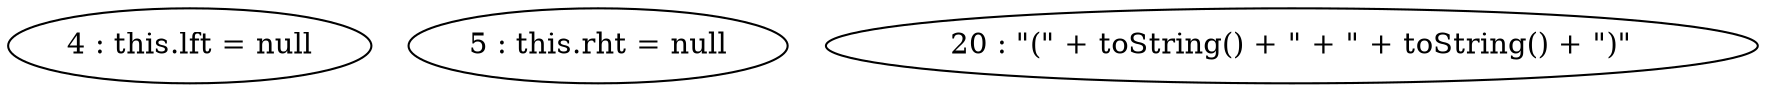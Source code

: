 digraph G {
"4 : this.lft = null"
"5 : this.rht = null"
"20 : \"(\" + toString() + \" + \" + toString() + \")\""
}